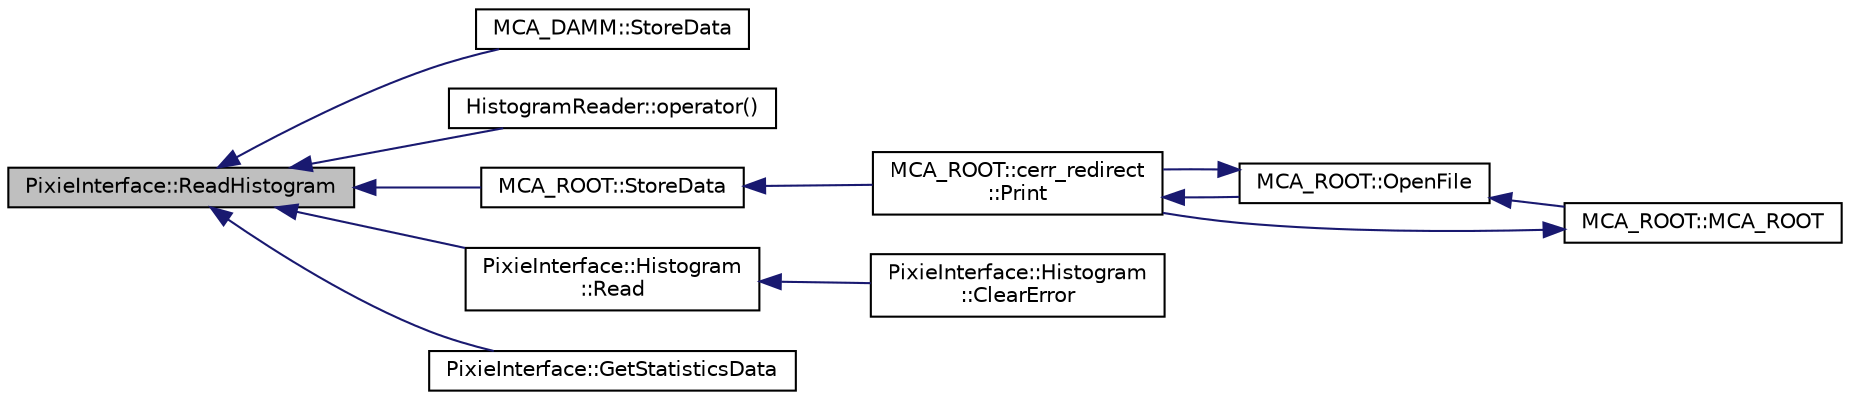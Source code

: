 digraph "PixieInterface::ReadHistogram"
{
  edge [fontname="Helvetica",fontsize="10",labelfontname="Helvetica",labelfontsize="10"];
  node [fontname="Helvetica",fontsize="10",shape=record];
  rankdir="LR";
  Node1 [label="PixieInterface::ReadHistogram",height=0.2,width=0.4,color="black", fillcolor="grey75", style="filled", fontcolor="black"];
  Node1 -> Node2 [dir="back",color="midnightblue",fontsize="10",style="solid",fontname="Helvetica"];
  Node2 [label="MCA_DAMM::StoreData",height=0.2,width=0.4,color="black", fillcolor="white", style="filled",URL="$d5/db3/class_m_c_a___d_a_m_m.html#a7a90b3f374684268b994eecf0a87d6c3",tooltip="Abstract method describing how the MCA data is stored. "];
  Node1 -> Node3 [dir="back",color="midnightblue",fontsize="10",style="solid",fontname="Helvetica"];
  Node3 [label="HistogramReader::operator()",height=0.2,width=0.4,color="black", fillcolor="white", style="filled",URL="$de/d4b/class_histogram_reader.html#ae374117ef19ecca484d3f567ab7eb8e0"];
  Node1 -> Node4 [dir="back",color="midnightblue",fontsize="10",style="solid",fontname="Helvetica"];
  Node4 [label="MCA_ROOT::StoreData",height=0.2,width=0.4,color="black", fillcolor="white", style="filled",URL="$dc/d85/class_m_c_a___r_o_o_t.html#a96072a89e5a20e909bf42946519d1e34",tooltip="Abstract method describing how the MCA data is stored. "];
  Node4 -> Node5 [dir="back",color="midnightblue",fontsize="10",style="solid",fontname="Helvetica"];
  Node5 [label="MCA_ROOT::cerr_redirect\l::Print",height=0.2,width=0.4,color="black", fillcolor="white", style="filled",URL="$de/dc5/class_m_c_a___r_o_o_t_1_1cerr__redirect.html#a824ff8d72f4ec2b98b485594c8608a10"];
  Node5 -> Node6 [dir="back",color="midnightblue",fontsize="10",style="solid",fontname="Helvetica"];
  Node6 [label="MCA_ROOT::OpenFile",height=0.2,width=0.4,color="black", fillcolor="white", style="filled",URL="$dc/d85/class_m_c_a___r_o_o_t.html#a2eb995cbd14ca173fcd5626395699033",tooltip="Abstract method to open a storage file. "];
  Node6 -> Node7 [dir="back",color="midnightblue",fontsize="10",style="solid",fontname="Helvetica"];
  Node7 [label="MCA_ROOT::MCA_ROOT",height=0.2,width=0.4,color="black", fillcolor="white", style="filled",URL="$dc/d85/class_m_c_a___r_o_o_t.html#af793158b400b3b6fd377c5e4fc1ff530",tooltip="Default constructor. "];
  Node7 -> Node5 [dir="back",color="midnightblue",fontsize="10",style="solid",fontname="Helvetica"];
  Node6 -> Node5 [dir="back",color="midnightblue",fontsize="10",style="solid",fontname="Helvetica"];
  Node1 -> Node8 [dir="back",color="midnightblue",fontsize="10",style="solid",fontname="Helvetica"];
  Node8 [label="PixieInterface::Histogram\l::Read",height=0.2,width=0.4,color="black", fillcolor="white", style="filled",URL="$d3/dbb/class_pixie_interface_1_1_histogram.html#add4cc1e37b990311fc13869ae1c80143"];
  Node8 -> Node9 [dir="back",color="midnightblue",fontsize="10",style="solid",fontname="Helvetica"];
  Node9 [label="PixieInterface::Histogram\l::ClearError",height=0.2,width=0.4,color="black", fillcolor="white", style="filled",URL="$d3/dbb/class_pixie_interface_1_1_histogram.html#a102eea327402b7e27b77e82761795261"];
  Node1 -> Node10 [dir="back",color="midnightblue",fontsize="10",style="solid",fontname="Helvetica"];
  Node10 [label="PixieInterface::GetStatisticsData",height=0.2,width=0.4,color="black", fillcolor="white", style="filled",URL="$d9/dc6/class_pixie_interface.html#a78ca1f0d92be311414e2615480a85eff"];
}
